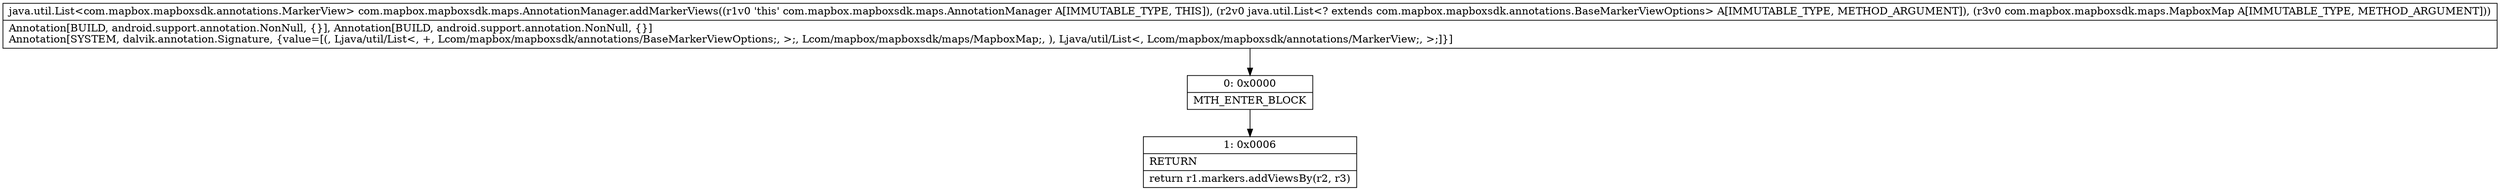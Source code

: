 digraph "CFG forcom.mapbox.mapboxsdk.maps.AnnotationManager.addMarkerViews(Ljava\/util\/List;Lcom\/mapbox\/mapboxsdk\/maps\/MapboxMap;)Ljava\/util\/List;" {
Node_0 [shape=record,label="{0\:\ 0x0000|MTH_ENTER_BLOCK\l}"];
Node_1 [shape=record,label="{1\:\ 0x0006|RETURN\l|return r1.markers.addViewsBy(r2, r3)\l}"];
MethodNode[shape=record,label="{java.util.List\<com.mapbox.mapboxsdk.annotations.MarkerView\> com.mapbox.mapboxsdk.maps.AnnotationManager.addMarkerViews((r1v0 'this' com.mapbox.mapboxsdk.maps.AnnotationManager A[IMMUTABLE_TYPE, THIS]), (r2v0 java.util.List\<? extends com.mapbox.mapboxsdk.annotations.BaseMarkerViewOptions\> A[IMMUTABLE_TYPE, METHOD_ARGUMENT]), (r3v0 com.mapbox.mapboxsdk.maps.MapboxMap A[IMMUTABLE_TYPE, METHOD_ARGUMENT]))  | Annotation[BUILD, android.support.annotation.NonNull, \{\}], Annotation[BUILD, android.support.annotation.NonNull, \{\}]\lAnnotation[SYSTEM, dalvik.annotation.Signature, \{value=[(, Ljava\/util\/List\<, +, Lcom\/mapbox\/mapboxsdk\/annotations\/BaseMarkerViewOptions;, \>;, Lcom\/mapbox\/mapboxsdk\/maps\/MapboxMap;, ), Ljava\/util\/List\<, Lcom\/mapbox\/mapboxsdk\/annotations\/MarkerView;, \>;]\}]\l}"];
MethodNode -> Node_0;
Node_0 -> Node_1;
}

